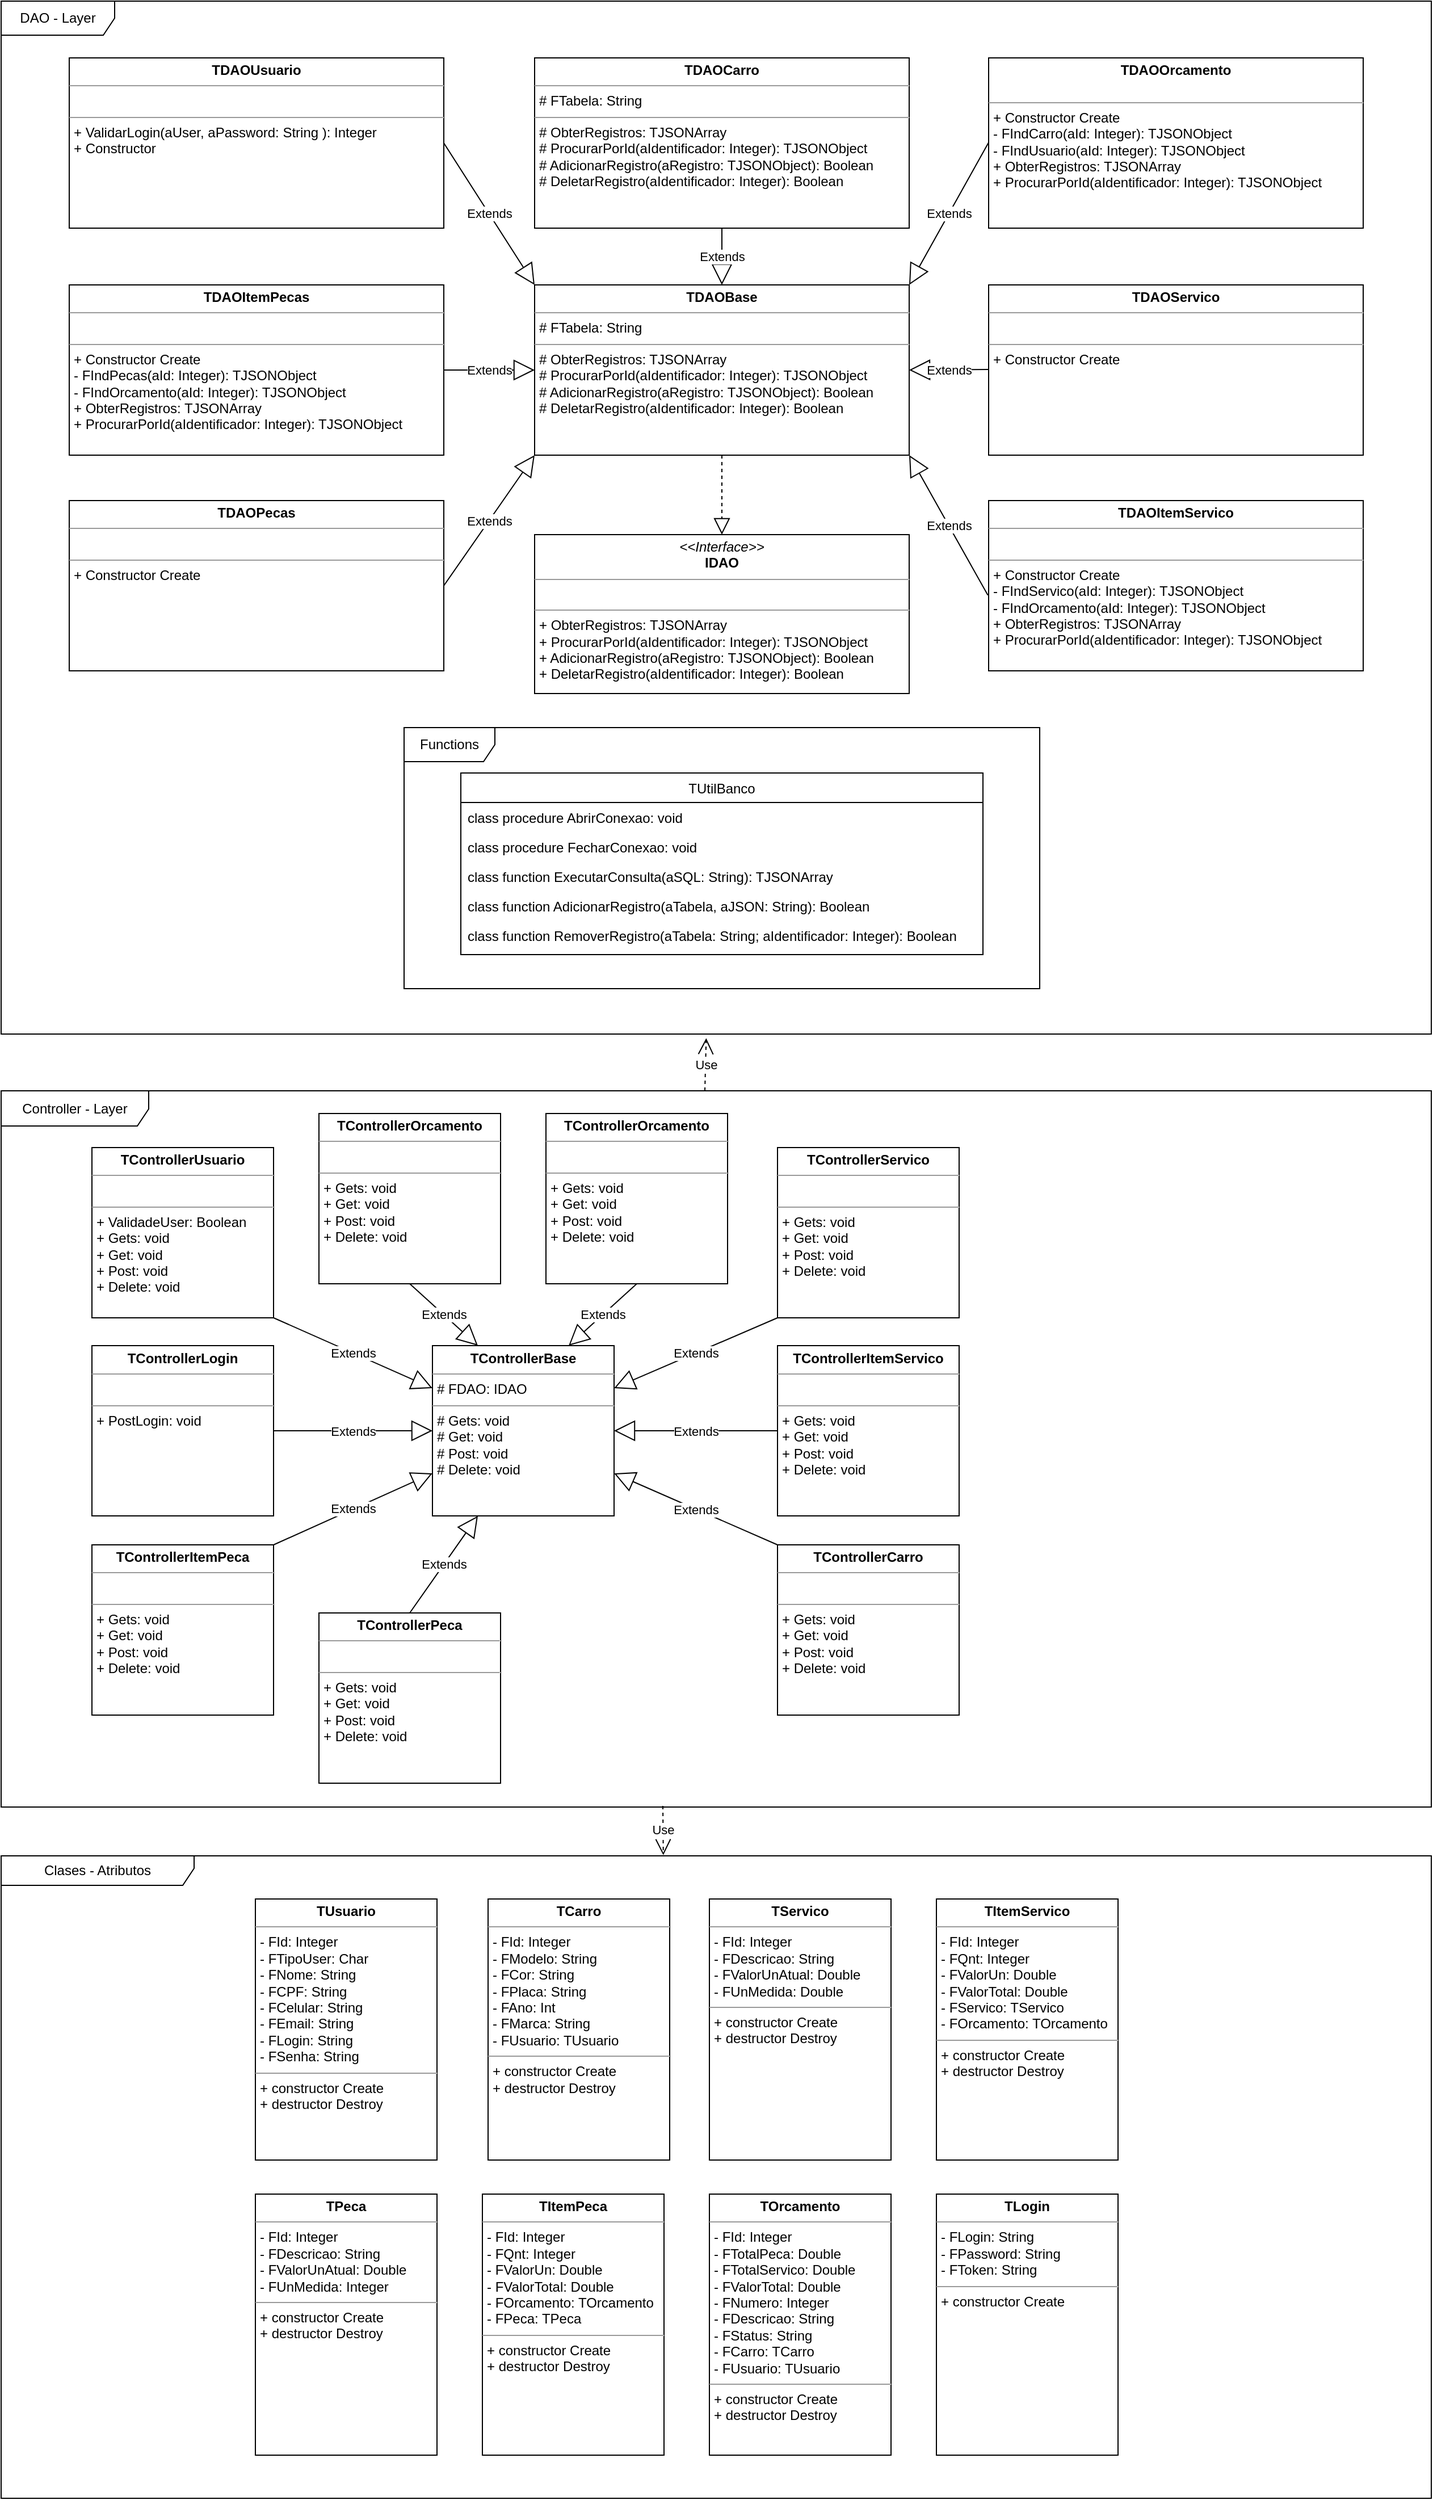 <mxfile version="20.8.23" type="device"><diagram name="Página-1" id="NFNeEsGHt-b9L0Vjn1Av"><mxGraphModel dx="2086" dy="663" grid="1" gridSize="10" guides="1" tooltips="1" connect="1" arrows="1" fold="1" page="1" pageScale="1" pageWidth="827" pageHeight="1169" math="0" shadow="0"><root><mxCell id="0"/><mxCell id="1" parent="0"/><mxCell id="5upnI4f3opndQECTyTIn-3" value="&lt;p style=&quot;margin:0px;margin-top:4px;text-align:center;&quot;&gt;&lt;b&gt;TDAOBase&lt;/b&gt;&lt;/p&gt;&lt;hr size=&quot;1&quot;&gt;&lt;p style=&quot;margin:0px;margin-left:4px;&quot;&gt;# FTabela: String&lt;/p&gt;&lt;hr size=&quot;1&quot;&gt;&lt;p style=&quot;margin:0px;margin-left:4px;&quot;&gt;# ObterRegistros: TJSONArray&lt;/p&gt;&lt;p style=&quot;margin:0px;margin-left:4px;&quot;&gt;# ProcurarPorId(aIdentificador: Integer): TJSONObject&lt;/p&gt;&lt;p style=&quot;margin:0px;margin-left:4px;&quot;&gt;# AdicionarRegistro(aRegistro: TJSONObject): Boolean&lt;/p&gt;&lt;p style=&quot;margin:0px;margin-left:4px;&quot;&gt;# DeletarRegistro(aIdentificador: Integer): Boolean&lt;/p&gt;" style="verticalAlign=top;align=left;overflow=fill;fontSize=12;fontFamily=Helvetica;html=1;" vertex="1" parent="1"><mxGeometry x="280" y="270" width="330" height="150" as="geometry"/></mxCell><mxCell id="5upnI4f3opndQECTyTIn-4" value="&lt;p style=&quot;margin:0px;margin-top:4px;text-align:center;&quot;&gt;&lt;b&gt;TDAOUsuario&lt;/b&gt;&lt;/p&gt;&lt;hr size=&quot;1&quot;&gt;&lt;p style=&quot;margin:0px;margin-left:4px;&quot;&gt;&lt;br&gt;&lt;/p&gt;&lt;hr size=&quot;1&quot;&gt;&lt;p style=&quot;margin:0px;margin-left:4px;&quot;&gt;+ ValidarLogin(aUser, aPassword: String ): Integer&lt;/p&gt;&lt;p style=&quot;margin:0px;margin-left:4px;&quot;&gt;&lt;span style=&quot;background-color: initial;&quot;&gt;+ Constructor&lt;br&gt;&lt;/span&gt;&lt;/p&gt;" style="verticalAlign=top;align=left;overflow=fill;fontSize=12;fontFamily=Helvetica;html=1;" vertex="1" parent="1"><mxGeometry x="-130" y="70" width="330" height="150" as="geometry"/></mxCell><mxCell id="5upnI4f3opndQECTyTIn-5" value="&lt;p style=&quot;margin:0px;margin-top:4px;text-align:center;&quot;&gt;&lt;b&gt;TDAOCarro&lt;/b&gt;&lt;/p&gt;&lt;hr size=&quot;1&quot;&gt;&lt;p style=&quot;margin:0px;margin-left:4px;&quot;&gt;# FTabela: String&lt;/p&gt;&lt;hr size=&quot;1&quot;&gt;&lt;p style=&quot;margin:0px;margin-left:4px;&quot;&gt;# ObterRegistros: TJSONArray&lt;/p&gt;&lt;p style=&quot;margin:0px;margin-left:4px;&quot;&gt;# ProcurarPorId(aIdentificador: Integer): TJSONObject&lt;/p&gt;&lt;p style=&quot;margin:0px;margin-left:4px;&quot;&gt;# AdicionarRegistro(aRegistro: TJSONObject): Boolean&lt;/p&gt;&lt;p style=&quot;margin:0px;margin-left:4px;&quot;&gt;# DeletarRegistro(aIdentificador: Integer): Boolean&lt;/p&gt;" style="verticalAlign=top;align=left;overflow=fill;fontSize=12;fontFamily=Helvetica;html=1;" vertex="1" parent="1"><mxGeometry x="280" y="70" width="330" height="150" as="geometry"/></mxCell><mxCell id="5upnI4f3opndQECTyTIn-6" value="&lt;p style=&quot;margin:0px;margin-top:4px;text-align:center;&quot;&gt;&lt;b&gt;TDAOItemPecas&lt;/b&gt;&lt;/p&gt;&lt;hr size=&quot;1&quot;&gt;&lt;p style=&quot;margin:0px;margin-left:4px;&quot;&gt;&lt;br&gt;&lt;/p&gt;&lt;hr size=&quot;1&quot;&gt;&lt;p style=&quot;margin:0px;margin-left:4px;&quot;&gt;+ Constructor Create&lt;/p&gt;&lt;p style=&quot;margin:0px;margin-left:4px;&quot;&gt;&lt;span style=&quot;background-color: initial;&quot;&gt;- FIndPecas(aId: Integer): TJSONObject&lt;/span&gt;&lt;/p&gt;&lt;p style=&quot;margin:0px;margin-left:4px;&quot;&gt;- FIndOrcamento(aId: Integer): TJSONObject&lt;span style=&quot;background-color: initial;&quot;&gt;&lt;br&gt;&lt;/span&gt;&lt;/p&gt;&lt;p style=&quot;margin:0px;margin-left:4px;&quot;&gt;+ ObterRegistros: TJSONArray&lt;br&gt;+ ProcurarPorId(aIdentificador: Integer): TJSONObject&lt;/p&gt;" style="verticalAlign=top;align=left;overflow=fill;fontSize=12;fontFamily=Helvetica;html=1;" vertex="1" parent="1"><mxGeometry x="-130" y="270" width="330" height="150" as="geometry"/></mxCell><mxCell id="5upnI4f3opndQECTyTIn-7" value="&lt;p style=&quot;margin:0px;margin-top:4px;text-align:center;&quot;&gt;&lt;b&gt;TDAOServico&lt;/b&gt;&lt;/p&gt;&lt;hr size=&quot;1&quot;&gt;&lt;p style=&quot;margin:0px;margin-left:4px;&quot;&gt;&lt;br&gt;&lt;/p&gt;&lt;hr size=&quot;1&quot;&gt;&lt;p style=&quot;margin:0px;margin-left:4px;&quot;&gt;+ Constructor Create&lt;/p&gt;" style="verticalAlign=top;align=left;overflow=fill;fontSize=12;fontFamily=Helvetica;html=1;" vertex="1" parent="1"><mxGeometry x="680" y="270" width="330" height="150" as="geometry"/></mxCell><mxCell id="5upnI4f3opndQECTyTIn-8" value="&lt;p style=&quot;margin:0px;margin-top:4px;text-align:center;&quot;&gt;&lt;b&gt;TDAOPecas&lt;/b&gt;&lt;/p&gt;&lt;hr size=&quot;1&quot;&gt;&lt;p style=&quot;margin:0px;margin-left:4px;&quot;&gt;&lt;br&gt;&lt;/p&gt;&lt;hr size=&quot;1&quot;&gt;&lt;p style=&quot;margin:0px;margin-left:4px;&quot;&gt;+ Constructor Create&lt;/p&gt;" style="verticalAlign=top;align=left;overflow=fill;fontSize=12;fontFamily=Helvetica;html=1;" vertex="1" parent="1"><mxGeometry x="-130" y="460" width="330" height="150" as="geometry"/></mxCell><mxCell id="5upnI4f3opndQECTyTIn-9" value="&lt;p style=&quot;margin:0px;margin-top:4px;text-align:center;&quot;&gt;&lt;b&gt;TDAOItemServico&lt;/b&gt;&lt;/p&gt;&lt;hr size=&quot;1&quot;&gt;&lt;p style=&quot;margin:0px;margin-left:4px;&quot;&gt;&lt;br&gt;&lt;/p&gt;&lt;hr size=&quot;1&quot;&gt;&lt;p style=&quot;border-color: var(--border-color); margin: 0px 0px 0px 4px;&quot;&gt;+ Constructor Create&lt;/p&gt;&lt;p style=&quot;border-color: var(--border-color); margin: 0px 0px 0px 4px;&quot;&gt;- FIndServico(aId: Integer): TJSONObject&lt;/p&gt;&lt;p style=&quot;border-color: var(--border-color); margin: 0px 0px 0px 4px;&quot;&gt;- FIndOrcamento(aId: Integer): TJSONObject&lt;br style=&quot;border-color: var(--border-color);&quot;&gt;+ ObterRegistros: TJSONArray&lt;br style=&quot;border-color: var(--border-color);&quot;&gt;+ ProcurarPorId(aIdentificador: Integer): TJSONObject&lt;/p&gt;" style="verticalAlign=top;align=left;overflow=fill;fontSize=12;fontFamily=Helvetica;html=1;" vertex="1" parent="1"><mxGeometry x="680" y="460" width="330" height="150" as="geometry"/></mxCell><mxCell id="5upnI4f3opndQECTyTIn-10" value="&lt;p style=&quot;margin:0px;margin-top:4px;text-align:center;&quot;&gt;&lt;b&gt;TDAOOrcamento&lt;/b&gt;&lt;/p&gt;&lt;p style=&quot;margin:0px;margin-left:4px;&quot;&gt;&lt;br&gt;&lt;/p&gt;&lt;hr size=&quot;1&quot;&gt;&lt;p style=&quot;border-color: var(--border-color); margin: 0px 0px 0px 4px;&quot;&gt;+ Constructor Create&lt;/p&gt;&lt;p style=&quot;border-color: var(--border-color); margin: 0px 0px 0px 4px;&quot;&gt;- FIndCarro(aId: Integer): TJSONObject&lt;/p&gt;&lt;p style=&quot;border-color: var(--border-color); margin: 0px 0px 0px 4px;&quot;&gt;- FIndUsuario(aId: Integer): TJSONObject&lt;br style=&quot;border-color: var(--border-color);&quot;&gt;+ ObterRegistros: TJSONArray&lt;br style=&quot;border-color: var(--border-color);&quot;&gt;+ ProcurarPorId(aIdentificador: Integer): TJSONObject&lt;br&gt;&lt;/p&gt;" style="verticalAlign=top;align=left;overflow=fill;fontSize=12;fontFamily=Helvetica;html=1;" vertex="1" parent="1"><mxGeometry x="680" y="70" width="330" height="150" as="geometry"/></mxCell><mxCell id="5upnI4f3opndQECTyTIn-14" value="Extends" style="endArrow=block;endSize=16;endFill=0;html=1;rounded=0;entryX=0;entryY=0.5;entryDx=0;entryDy=0;" edge="1" parent="1" source="5upnI4f3opndQECTyTIn-6" target="5upnI4f3opndQECTyTIn-3"><mxGeometry width="160" relative="1" as="geometry"><mxPoint x="170" y="345" as="sourcePoint"/><mxPoint x="330" y="345" as="targetPoint"/></mxGeometry></mxCell><mxCell id="5upnI4f3opndQECTyTIn-15" value="Extends" style="endArrow=block;endSize=16;endFill=0;html=1;rounded=0;entryX=0;entryY=1;entryDx=0;entryDy=0;exitX=1;exitY=0.5;exitDx=0;exitDy=0;" edge="1" parent="1" source="5upnI4f3opndQECTyTIn-8" target="5upnI4f3opndQECTyTIn-3"><mxGeometry width="160" relative="1" as="geometry"><mxPoint x="170" y="534.5" as="sourcePoint"/><mxPoint x="280" y="534.5" as="targetPoint"/></mxGeometry></mxCell><mxCell id="5upnI4f3opndQECTyTIn-16" value="Extends" style="endArrow=block;endSize=16;endFill=0;html=1;rounded=0;entryX=0;entryY=1;entryDx=0;entryDy=0;exitX=-0.002;exitY=0.556;exitDx=0;exitDy=0;exitPerimeter=0;" edge="1" parent="1" source="5upnI4f3opndQECTyTIn-9"><mxGeometry width="160" relative="1" as="geometry"><mxPoint x="500" y="534.5" as="sourcePoint"/><mxPoint x="610" y="420" as="targetPoint"/></mxGeometry></mxCell><mxCell id="5upnI4f3opndQECTyTIn-17" value="Extends" style="endArrow=block;endSize=16;endFill=0;html=1;rounded=0;entryX=1;entryY=0.5;entryDx=0;entryDy=0;" edge="1" parent="1" target="5upnI4f3opndQECTyTIn-3"><mxGeometry width="160" relative="1" as="geometry"><mxPoint x="680" y="344.5" as="sourcePoint"/><mxPoint x="790" y="344.5" as="targetPoint"/></mxGeometry></mxCell><mxCell id="5upnI4f3opndQECTyTIn-18" value="Extends" style="endArrow=block;endSize=16;endFill=0;html=1;rounded=0;entryX=0;entryY=0;entryDx=0;entryDy=0;exitX=1;exitY=0.5;exitDx=0;exitDy=0;" edge="1" parent="1" source="5upnI4f3opndQECTyTIn-4" target="5upnI4f3opndQECTyTIn-3"><mxGeometry width="160" relative="1" as="geometry"><mxPoint x="200" y="145" as="sourcePoint"/><mxPoint x="280" y="30" as="targetPoint"/></mxGeometry></mxCell><mxCell id="5upnI4f3opndQECTyTIn-19" value="Extends" style="endArrow=block;endSize=16;endFill=0;html=1;rounded=0;entryX=1;entryY=0;entryDx=0;entryDy=0;exitX=1;exitY=0.5;exitDx=0;exitDy=0;" edge="1" parent="1" target="5upnI4f3opndQECTyTIn-3"><mxGeometry width="160" relative="1" as="geometry"><mxPoint x="680" y="144.5" as="sourcePoint"/><mxPoint x="760" y="144.5" as="targetPoint"/></mxGeometry></mxCell><mxCell id="5upnI4f3opndQECTyTIn-22" value="Extends" style="endArrow=block;endSize=16;endFill=0;html=1;rounded=0;exitX=0.5;exitY=1;exitDx=0;exitDy=0;" edge="1" parent="1" source="5upnI4f3opndQECTyTIn-5" target="5upnI4f3opndQECTyTIn-3"><mxGeometry width="160" relative="1" as="geometry"><mxPoint x="690" y="354.5" as="sourcePoint"/><mxPoint x="620" y="355" as="targetPoint"/></mxGeometry></mxCell><mxCell id="5upnI4f3opndQECTyTIn-23" value="&lt;p style=&quot;margin:0px;margin-top:4px;text-align:center;&quot;&gt;&lt;i&gt;&amp;lt;&amp;lt;Interface&amp;gt;&amp;gt;&lt;/i&gt;&lt;br&gt;&lt;b&gt;IDAO&lt;/b&gt;&lt;/p&gt;&lt;hr size=&quot;1&quot;&gt;&lt;p style=&quot;margin:0px;margin-left:4px;&quot;&gt;&lt;br&gt;&lt;/p&gt;&lt;hr size=&quot;1&quot;&gt;&lt;p style=&quot;margin:0px;margin-left:4px;&quot;&gt;+ ObterRegistros: TJSONArray&lt;br style=&quot;border-color: var(--border-color);&quot;&gt;+ ProcurarPorId(aIdentificador: Integer): TJSONObject&lt;br&gt;&lt;/p&gt;&lt;p style=&quot;margin:0px;margin-left:4px;&quot;&gt;+ AdicionarRegistro(aRegistro: TJSONObject): Boolean&lt;/p&gt;&lt;p style=&quot;margin:0px;margin-left:4px;&quot;&gt;+ DeletarRegistro(aIdentificador: Integer): Boolean&lt;/p&gt;" style="verticalAlign=top;align=left;overflow=fill;fontSize=12;fontFamily=Helvetica;html=1;" vertex="1" parent="1"><mxGeometry x="280" y="490" width="330" height="140" as="geometry"/></mxCell><mxCell id="5upnI4f3opndQECTyTIn-25" value="" style="endArrow=block;dashed=1;endFill=0;endSize=12;html=1;rounded=0;exitX=0.5;exitY=1;exitDx=0;exitDy=0;" edge="1" parent="1" source="5upnI4f3opndQECTyTIn-3" target="5upnI4f3opndQECTyTIn-23"><mxGeometry width="160" relative="1" as="geometry"><mxPoint x="440" y="420" as="sourcePoint"/><mxPoint x="600" y="420" as="targetPoint"/></mxGeometry></mxCell><mxCell id="5upnI4f3opndQECTyTIn-26" value="DAO - Layer" style="shape=umlFrame;whiteSpace=wrap;html=1;pointerEvents=0;width=100;height=30;" vertex="1" parent="1"><mxGeometry x="-190" y="20" width="1260" height="910" as="geometry"/></mxCell><mxCell id="5upnI4f3opndQECTyTIn-27" value="Functions" style="shape=umlFrame;whiteSpace=wrap;html=1;pointerEvents=0;width=80;height=30;" vertex="1" parent="1"><mxGeometry x="165" y="660" width="560" height="230" as="geometry"/></mxCell><mxCell id="5upnI4f3opndQECTyTIn-28" value="TUtilBanco" style="swimlane;fontStyle=0;childLayout=stackLayout;horizontal=1;startSize=26;fillColor=none;horizontalStack=0;resizeParent=1;resizeParentMax=0;resizeLast=0;collapsible=1;marginBottom=0;" vertex="1" parent="1"><mxGeometry x="215" y="700" width="460" height="160" as="geometry"/></mxCell><mxCell id="5upnI4f3opndQECTyTIn-29" value="class procedure AbrirConexao: void" style="text;strokeColor=none;fillColor=none;align=left;verticalAlign=top;spacingLeft=4;spacingRight=4;overflow=hidden;rotatable=0;points=[[0,0.5],[1,0.5]];portConstraint=eastwest;" vertex="1" parent="5upnI4f3opndQECTyTIn-28"><mxGeometry y="26" width="460" height="26" as="geometry"/></mxCell><mxCell id="5upnI4f3opndQECTyTIn-30" value="class procedure FecharConexao: void" style="text;strokeColor=none;fillColor=none;align=left;verticalAlign=top;spacingLeft=4;spacingRight=4;overflow=hidden;rotatable=0;points=[[0,0.5],[1,0.5]];portConstraint=eastwest;" vertex="1" parent="5upnI4f3opndQECTyTIn-28"><mxGeometry y="52" width="460" height="26" as="geometry"/></mxCell><mxCell id="5upnI4f3opndQECTyTIn-32" value="class function ExecutarConsulta(aSQL: String): TJSONArray" style="text;strokeColor=none;fillColor=none;align=left;verticalAlign=top;spacingLeft=4;spacingRight=4;overflow=hidden;rotatable=0;points=[[0,0.5],[1,0.5]];portConstraint=eastwest;" vertex="1" parent="5upnI4f3opndQECTyTIn-28"><mxGeometry y="78" width="460" height="26" as="geometry"/></mxCell><mxCell id="5upnI4f3opndQECTyTIn-31" value="class function AdicionarRegistro(aTabela, aJSON: String): Boolean" style="text;strokeColor=none;fillColor=none;align=left;verticalAlign=top;spacingLeft=4;spacingRight=4;overflow=hidden;rotatable=0;points=[[0,0.5],[1,0.5]];portConstraint=eastwest;" vertex="1" parent="5upnI4f3opndQECTyTIn-28"><mxGeometry y="104" width="460" height="26" as="geometry"/></mxCell><mxCell id="5upnI4f3opndQECTyTIn-33" value="class function RemoverRegistro(aTabela: String; aIdentificador: Integer): Boolean" style="text;strokeColor=none;fillColor=none;align=left;verticalAlign=top;spacingLeft=4;spacingRight=4;overflow=hidden;rotatable=0;points=[[0,0.5],[1,0.5]];portConstraint=eastwest;" vertex="1" parent="5upnI4f3opndQECTyTIn-28"><mxGeometry y="130" width="460" height="30" as="geometry"/></mxCell><mxCell id="5upnI4f3opndQECTyTIn-34" value="Controller - Layer" style="shape=umlFrame;whiteSpace=wrap;html=1;pointerEvents=0;width=130;height=31;" vertex="1" parent="1"><mxGeometry x="-190" y="980" width="1260" height="631" as="geometry"/></mxCell><mxCell id="5upnI4f3opndQECTyTIn-35" value="&lt;p style=&quot;margin:0px;margin-top:4px;text-align:center;&quot;&gt;&lt;b&gt;TControllerLogin&lt;/b&gt;&lt;/p&gt;&lt;hr size=&quot;1&quot;&gt;&lt;p style=&quot;margin:0px;margin-left:4px;&quot;&gt;&lt;br&gt;&lt;/p&gt;&lt;hr size=&quot;1&quot;&gt;&lt;p style=&quot;margin:0px;margin-left:4px;&quot;&gt;+ PostLogin: void&lt;/p&gt;" style="verticalAlign=top;align=left;overflow=fill;fontSize=12;fontFamily=Helvetica;html=1;" vertex="1" parent="1"><mxGeometry x="-110" y="1204.5" width="160" height="150" as="geometry"/></mxCell><mxCell id="5upnI4f3opndQECTyTIn-36" value="&lt;p style=&quot;margin:0px;margin-top:4px;text-align:center;&quot;&gt;&lt;b&gt;TControllerBase&lt;/b&gt;&lt;/p&gt;&lt;hr size=&quot;1&quot;&gt;&lt;p style=&quot;margin:0px;margin-left:4px;&quot;&gt;# FDAO: IDAO&lt;/p&gt;&lt;hr size=&quot;1&quot;&gt;&lt;p style=&quot;margin:0px;margin-left:4px;&quot;&gt;# Gets: void&lt;/p&gt;&lt;p style=&quot;margin:0px;margin-left:4px;&quot;&gt;# Get: void&lt;/p&gt;&lt;p style=&quot;margin:0px;margin-left:4px;&quot;&gt;# Post: void&lt;/p&gt;&lt;p style=&quot;margin:0px;margin-left:4px;&quot;&gt;# Delete: void&lt;/p&gt;" style="verticalAlign=top;align=left;overflow=fill;fontSize=12;fontFamily=Helvetica;html=1;" vertex="1" parent="1"><mxGeometry x="190" y="1204.5" width="160" height="150" as="geometry"/></mxCell><mxCell id="5upnI4f3opndQECTyTIn-37" value="&lt;p style=&quot;margin:0px;margin-top:4px;text-align:center;&quot;&gt;&lt;b&gt;TControllerUsuario&lt;/b&gt;&lt;/p&gt;&lt;hr size=&quot;1&quot;&gt;&lt;p style=&quot;margin:0px;margin-left:4px;&quot;&gt;&lt;br&gt;&lt;/p&gt;&lt;hr size=&quot;1&quot;&gt;&lt;p style=&quot;margin:0px;margin-left:4px;&quot;&gt;+ ValidadeUser: Boolean&lt;/p&gt;&lt;p style=&quot;margin:0px;margin-left:4px;&quot;&gt;+ Gets: void&lt;/p&gt;&lt;p style=&quot;margin:0px;margin-left:4px;&quot;&gt;+ Get: void&lt;/p&gt;&lt;p style=&quot;margin:0px;margin-left:4px;&quot;&gt;+ Post: void&lt;/p&gt;&lt;p style=&quot;margin:0px;margin-left:4px;&quot;&gt;+ Delete: void&lt;/p&gt;" style="verticalAlign=top;align=left;overflow=fill;fontSize=12;fontFamily=Helvetica;html=1;" vertex="1" parent="1"><mxGeometry x="-110" y="1030" width="160" height="150" as="geometry"/></mxCell><mxCell id="5upnI4f3opndQECTyTIn-38" value="&lt;p style=&quot;margin:0px;margin-top:4px;text-align:center;&quot;&gt;&lt;b&gt;TControllerOrcamento&lt;/b&gt;&lt;/p&gt;&lt;hr size=&quot;1&quot;&gt;&lt;p style=&quot;margin:0px;margin-left:4px;&quot;&gt;&lt;br&gt;&lt;/p&gt;&lt;hr size=&quot;1&quot;&gt;&lt;p style=&quot;margin:0px;margin-left:4px;&quot;&gt;+ Gets: void&lt;/p&gt;&lt;p style=&quot;margin:0px;margin-left:4px;&quot;&gt;+ Get: void&lt;/p&gt;&lt;p style=&quot;margin:0px;margin-left:4px;&quot;&gt;+ Post: void&lt;/p&gt;&lt;p style=&quot;margin:0px;margin-left:4px;&quot;&gt;+ Delete: void&lt;/p&gt;" style="verticalAlign=top;align=left;overflow=fill;fontSize=12;fontFamily=Helvetica;html=1;" vertex="1" parent="1"><mxGeometry x="290" y="1000" width="160" height="150" as="geometry"/></mxCell><mxCell id="5upnI4f3opndQECTyTIn-39" value="&lt;p style=&quot;margin:0px;margin-top:4px;text-align:center;&quot;&gt;&lt;b&gt;TControllerServico&lt;/b&gt;&lt;/p&gt;&lt;hr size=&quot;1&quot;&gt;&lt;p style=&quot;margin:0px;margin-left:4px;&quot;&gt;&lt;br&gt;&lt;/p&gt;&lt;hr size=&quot;1&quot;&gt;&lt;p style=&quot;margin:0px;margin-left:4px;&quot;&gt;+ Gets: void&lt;/p&gt;&lt;p style=&quot;margin:0px;margin-left:4px;&quot;&gt;+ Get: void&lt;/p&gt;&lt;p style=&quot;margin:0px;margin-left:4px;&quot;&gt;+ Post: void&lt;/p&gt;&lt;p style=&quot;margin:0px;margin-left:4px;&quot;&gt;+ Delete: void&lt;/p&gt;" style="verticalAlign=top;align=left;overflow=fill;fontSize=12;fontFamily=Helvetica;html=1;" vertex="1" parent="1"><mxGeometry x="494" y="1030" width="160" height="150" as="geometry"/></mxCell><mxCell id="5upnI4f3opndQECTyTIn-40" value="&lt;p style=&quot;margin:0px;margin-top:4px;text-align:center;&quot;&gt;&lt;b&gt;TControllerItemPeca&lt;/b&gt;&lt;/p&gt;&lt;hr size=&quot;1&quot;&gt;&lt;p style=&quot;margin:0px;margin-left:4px;&quot;&gt;&lt;br&gt;&lt;/p&gt;&lt;hr size=&quot;1&quot;&gt;&lt;p style=&quot;margin:0px;margin-left:4px;&quot;&gt;+ Gets: void&lt;/p&gt;&lt;p style=&quot;margin:0px;margin-left:4px;&quot;&gt;+ Get: void&lt;/p&gt;&lt;p style=&quot;margin:0px;margin-left:4px;&quot;&gt;+ Post: void&lt;/p&gt;&lt;p style=&quot;margin:0px;margin-left:4px;&quot;&gt;+ Delete: void&lt;/p&gt;" style="verticalAlign=top;align=left;overflow=fill;fontSize=12;fontFamily=Helvetica;html=1;" vertex="1" parent="1"><mxGeometry x="-110" y="1380" width="160" height="150" as="geometry"/></mxCell><mxCell id="5upnI4f3opndQECTyTIn-41" value="&lt;p style=&quot;margin:0px;margin-top:4px;text-align:center;&quot;&gt;&lt;b&gt;TControllerPeca&lt;/b&gt;&lt;/p&gt;&lt;hr size=&quot;1&quot;&gt;&lt;p style=&quot;margin:0px;margin-left:4px;&quot;&gt;&lt;br&gt;&lt;/p&gt;&lt;hr size=&quot;1&quot;&gt;&lt;p style=&quot;margin:0px;margin-left:4px;&quot;&gt;+ Gets: void&lt;/p&gt;&lt;p style=&quot;margin:0px;margin-left:4px;&quot;&gt;+ Get: void&lt;/p&gt;&lt;p style=&quot;margin:0px;margin-left:4px;&quot;&gt;+ Post: void&lt;/p&gt;&lt;p style=&quot;margin:0px;margin-left:4px;&quot;&gt;+ Delete: void&lt;/p&gt;" style="verticalAlign=top;align=left;overflow=fill;fontSize=12;fontFamily=Helvetica;html=1;" vertex="1" parent="1"><mxGeometry x="90" y="1440" width="160" height="150" as="geometry"/></mxCell><mxCell id="5upnI4f3opndQECTyTIn-42" value="&lt;p style=&quot;margin:0px;margin-top:4px;text-align:center;&quot;&gt;&lt;b&gt;TControllerItemServico&lt;/b&gt;&lt;/p&gt;&lt;hr size=&quot;1&quot;&gt;&lt;p style=&quot;margin:0px;margin-left:4px;&quot;&gt;&lt;br&gt;&lt;/p&gt;&lt;hr size=&quot;1&quot;&gt;&lt;p style=&quot;margin:0px;margin-left:4px;&quot;&gt;+ Gets: void&lt;/p&gt;&lt;p style=&quot;margin:0px;margin-left:4px;&quot;&gt;+ Get: void&lt;/p&gt;&lt;p style=&quot;margin:0px;margin-left:4px;&quot;&gt;+ Post: void&lt;/p&gt;&lt;p style=&quot;margin:0px;margin-left:4px;&quot;&gt;+ Delete: void&lt;/p&gt;" style="verticalAlign=top;align=left;overflow=fill;fontSize=12;fontFamily=Helvetica;html=1;" vertex="1" parent="1"><mxGeometry x="494" y="1204.5" width="160" height="150" as="geometry"/></mxCell><mxCell id="5upnI4f3opndQECTyTIn-43" value="&lt;p style=&quot;margin:0px;margin-top:4px;text-align:center;&quot;&gt;&lt;b&gt;TControllerOrcamento&lt;/b&gt;&lt;/p&gt;&lt;hr size=&quot;1&quot;&gt;&lt;p style=&quot;margin:0px;margin-left:4px;&quot;&gt;&lt;br&gt;&lt;/p&gt;&lt;hr size=&quot;1&quot;&gt;&lt;p style=&quot;margin:0px;margin-left:4px;&quot;&gt;+ Gets: void&lt;/p&gt;&lt;p style=&quot;margin:0px;margin-left:4px;&quot;&gt;+ Get: void&lt;/p&gt;&lt;p style=&quot;margin:0px;margin-left:4px;&quot;&gt;+ Post: void&lt;/p&gt;&lt;p style=&quot;margin:0px;margin-left:4px;&quot;&gt;+ Delete: void&lt;/p&gt;" style="verticalAlign=top;align=left;overflow=fill;fontSize=12;fontFamily=Helvetica;html=1;" vertex="1" parent="1"><mxGeometry x="90" y="1000" width="160" height="150" as="geometry"/></mxCell><mxCell id="5upnI4f3opndQECTyTIn-44" value="&lt;p style=&quot;margin:0px;margin-top:4px;text-align:center;&quot;&gt;&lt;b&gt;TControllerCarro&lt;/b&gt;&lt;/p&gt;&lt;hr size=&quot;1&quot;&gt;&lt;p style=&quot;margin:0px;margin-left:4px;&quot;&gt;&lt;br&gt;&lt;/p&gt;&lt;hr size=&quot;1&quot;&gt;&lt;p style=&quot;margin:0px;margin-left:4px;&quot;&gt;+ Gets: void&lt;/p&gt;&lt;p style=&quot;margin:0px;margin-left:4px;&quot;&gt;+ Get: void&lt;/p&gt;&lt;p style=&quot;margin:0px;margin-left:4px;&quot;&gt;+ Post: void&lt;/p&gt;&lt;p style=&quot;margin:0px;margin-left:4px;&quot;&gt;+ Delete: void&lt;/p&gt;" style="verticalAlign=top;align=left;overflow=fill;fontSize=12;fontFamily=Helvetica;html=1;" vertex="1" parent="1"><mxGeometry x="494" y="1380" width="160" height="150" as="geometry"/></mxCell><mxCell id="5upnI4f3opndQECTyTIn-45" value="Extends" style="endArrow=block;endSize=16;endFill=0;html=1;rounded=0;entryX=0;entryY=0.75;entryDx=0;entryDy=0;exitX=1;exitY=0;exitDx=0;exitDy=0;" edge="1" parent="1" source="5upnI4f3opndQECTyTIn-40" target="5upnI4f3opndQECTyTIn-36"><mxGeometry width="160" relative="1" as="geometry"><mxPoint x="50" y="1455" as="sourcePoint"/><mxPoint x="210" y="1455" as="targetPoint"/></mxGeometry></mxCell><mxCell id="5upnI4f3opndQECTyTIn-46" value="Extends" style="endArrow=block;endSize=16;endFill=0;html=1;rounded=0;entryX=0;entryY=0.25;entryDx=0;entryDy=0;" edge="1" parent="1" target="5upnI4f3opndQECTyTIn-36"><mxGeometry width="160" relative="1" as="geometry"><mxPoint x="50" y="1180" as="sourcePoint"/><mxPoint x="190" y="1092" as="targetPoint"/></mxGeometry></mxCell><mxCell id="5upnI4f3opndQECTyTIn-47" value="Extends" style="endArrow=block;endSize=16;endFill=0;html=1;rounded=0;entryX=0;entryY=0.5;entryDx=0;entryDy=0;exitX=1;exitY=0.5;exitDx=0;exitDy=0;" edge="1" parent="1" source="5upnI4f3opndQECTyTIn-35" target="5upnI4f3opndQECTyTIn-36"><mxGeometry width="160" relative="1" as="geometry"><mxPoint x="50" y="1278" as="sourcePoint"/><mxPoint x="190" y="1190" as="targetPoint"/></mxGeometry></mxCell><mxCell id="5upnI4f3opndQECTyTIn-49" value="Extends" style="endArrow=block;endSize=16;endFill=0;html=1;rounded=0;entryX=0.25;entryY=0;entryDx=0;entryDy=0;exitX=0.5;exitY=1;exitDx=0;exitDy=0;" edge="1" parent="1" source="5upnI4f3opndQECTyTIn-43" target="5upnI4f3opndQECTyTIn-36"><mxGeometry width="160" relative="1" as="geometry"><mxPoint x="190" y="1180" as="sourcePoint"/><mxPoint x="330" y="1092" as="targetPoint"/></mxGeometry></mxCell><mxCell id="5upnI4f3opndQECTyTIn-50" value="Extends" style="endArrow=block;endSize=16;endFill=0;html=1;rounded=0;entryX=0.75;entryY=0;entryDx=0;entryDy=0;exitX=0.5;exitY=1;exitDx=0;exitDy=0;" edge="1" parent="1" source="5upnI4f3opndQECTyTIn-38" target="5upnI4f3opndQECTyTIn-36"><mxGeometry width="160" relative="1" as="geometry"><mxPoint x="90" y="1445" as="sourcePoint"/><mxPoint x="230" y="1357" as="targetPoint"/></mxGeometry></mxCell><mxCell id="5upnI4f3opndQECTyTIn-51" value="Extends" style="endArrow=block;endSize=16;endFill=0;html=1;rounded=0;entryX=0.25;entryY=1;entryDx=0;entryDy=0;exitX=0.5;exitY=0;exitDx=0;exitDy=0;" edge="1" parent="1" source="5upnI4f3opndQECTyTIn-41" target="5upnI4f3opndQECTyTIn-36"><mxGeometry width="160" relative="1" as="geometry"><mxPoint x="100" y="1455" as="sourcePoint"/><mxPoint x="240" y="1367" as="targetPoint"/></mxGeometry></mxCell><mxCell id="5upnI4f3opndQECTyTIn-52" value="Extends" style="endArrow=block;endSize=16;endFill=0;html=1;rounded=0;entryX=1;entryY=0.75;entryDx=0;entryDy=0;exitX=0;exitY=0;exitDx=0;exitDy=0;" edge="1" parent="1" source="5upnI4f3opndQECTyTIn-44" target="5upnI4f3opndQECTyTIn-36"><mxGeometry width="160" relative="1" as="geometry"><mxPoint x="350" y="1378" as="sourcePoint"/><mxPoint x="490" y="1290" as="targetPoint"/></mxGeometry></mxCell><mxCell id="5upnI4f3opndQECTyTIn-53" value="Extends" style="endArrow=block;endSize=16;endFill=0;html=1;rounded=0;entryX=1;entryY=0.25;entryDx=0;entryDy=0;exitX=0;exitY=1;exitDx=0;exitDy=0;" edge="1" parent="1" source="5upnI4f3opndQECTyTIn-39" target="5upnI4f3opndQECTyTIn-36"><mxGeometry width="160" relative="1" as="geometry"><mxPoint x="375" y="1278" as="sourcePoint"/><mxPoint x="515" y="1190" as="targetPoint"/></mxGeometry></mxCell><mxCell id="5upnI4f3opndQECTyTIn-54" value="Extends" style="endArrow=block;endSize=16;endFill=0;html=1;rounded=0;entryX=1;entryY=0.5;entryDx=0;entryDy=0;exitX=0;exitY=0.5;exitDx=0;exitDy=0;" edge="1" parent="1" source="5upnI4f3opndQECTyTIn-42" target="5upnI4f3opndQECTyTIn-36"><mxGeometry width="160" relative="1" as="geometry"><mxPoint x="130" y="1485" as="sourcePoint"/><mxPoint x="270" y="1397" as="targetPoint"/></mxGeometry></mxCell><mxCell id="5upnI4f3opndQECTyTIn-55" value="Use" style="endArrow=open;endSize=12;dashed=1;html=1;rounded=0;entryX=0.493;entryY=1.004;entryDx=0;entryDy=0;entryPerimeter=0;" edge="1" parent="1" target="5upnI4f3opndQECTyTIn-26"><mxGeometry width="160" relative="1" as="geometry"><mxPoint x="430" y="980" as="sourcePoint"/><mxPoint x="590" y="980" as="targetPoint"/></mxGeometry></mxCell><mxCell id="5upnI4f3opndQECTyTIn-56" value="Clases - Atributos" style="shape=umlFrame;whiteSpace=wrap;html=1;pointerEvents=0;width=170;height=26;" vertex="1" parent="1"><mxGeometry x="-190" y="1654" width="1260" height="566" as="geometry"/></mxCell><mxCell id="5upnI4f3opndQECTyTIn-58" value="&lt;p style=&quot;margin:0px;margin-top:4px;text-align:center;&quot;&gt;&lt;b&gt;TCarro&lt;/b&gt;&lt;/p&gt;&lt;hr size=&quot;1&quot;&gt;&lt;p style=&quot;border-color: var(--border-color); margin: 0px 0px 0px 4px;&quot;&gt;- FId: Integer&lt;/p&gt;&lt;p style=&quot;border-color: var(--border-color); margin: 0px 0px 0px 4px;&quot;&gt;- FModelo: String&lt;/p&gt;&lt;p style=&quot;border-color: var(--border-color); margin: 0px 0px 0px 4px;&quot;&gt;- FCor: String&lt;/p&gt;&lt;p style=&quot;border-color: var(--border-color); margin: 0px 0px 0px 4px;&quot;&gt;- FPlaca: String&lt;/p&gt;&lt;p style=&quot;border-color: var(--border-color); margin: 0px 0px 0px 4px;&quot;&gt;- FAno: Int&lt;/p&gt;&lt;p style=&quot;border-color: var(--border-color); margin: 0px 0px 0px 4px;&quot;&gt;- FMarca: String&lt;/p&gt;&lt;p style=&quot;border-color: var(--border-color); margin: 0px 0px 0px 4px;&quot;&gt;- FUsuario: TUsuario&lt;/p&gt;&lt;hr size=&quot;1&quot;&gt;&lt;p style=&quot;margin:0px;margin-left:4px;&quot;&gt;+ constructor Create&lt;/p&gt;&lt;p style=&quot;margin:0px;margin-left:4px;&quot;&gt;+ destructor Destroy&lt;/p&gt;" style="verticalAlign=top;align=left;overflow=fill;fontSize=12;fontFamily=Helvetica;html=1;" vertex="1" parent="1"><mxGeometry x="239" y="1692" width="160" height="230" as="geometry"/></mxCell><mxCell id="5upnI4f3opndQECTyTIn-59" value="&lt;p style=&quot;margin:0px;margin-top:4px;text-align:center;&quot;&gt;&lt;b&gt;TServico&lt;/b&gt;&lt;/p&gt;&lt;hr size=&quot;1&quot;&gt;&lt;p style=&quot;border-color: var(--border-color); margin: 0px 0px 0px 4px;&quot;&gt;- FId: Integer&lt;/p&gt;&lt;p style=&quot;border-color: var(--border-color); margin: 0px 0px 0px 4px;&quot;&gt;- FDescricao: String&lt;/p&gt;&lt;p style=&quot;border-color: var(--border-color); margin: 0px 0px 0px 4px;&quot;&gt;- FValorUnAtual: Double&lt;/p&gt;&lt;p style=&quot;border-color: var(--border-color); margin: 0px 0px 0px 4px;&quot;&gt;- FUnMedida: Double&lt;/p&gt;&lt;hr size=&quot;1&quot;&gt;&lt;p style=&quot;border-color: var(--border-color); margin: 0px 0px 0px 4px;&quot;&gt;+ constructor Create&lt;/p&gt;&lt;p style=&quot;border-color: var(--border-color); margin: 0px 0px 0px 4px;&quot;&gt;+ destructor Destroy&lt;/p&gt;" style="verticalAlign=top;align=left;overflow=fill;fontSize=12;fontFamily=Helvetica;html=1;" vertex="1" parent="1"><mxGeometry x="434" y="1692" width="160" height="230" as="geometry"/></mxCell><mxCell id="5upnI4f3opndQECTyTIn-60" value="&lt;p style=&quot;margin:0px;margin-top:4px;text-align:center;&quot;&gt;&lt;b&gt;TItemServico&lt;/b&gt;&lt;/p&gt;&lt;hr size=&quot;1&quot;&gt;&lt;p style=&quot;border-color: var(--border-color); margin: 0px 0px 0px 4px;&quot;&gt;- FId: Integer&lt;/p&gt;&lt;p style=&quot;border-color: var(--border-color); margin: 0px 0px 0px 4px;&quot;&gt;- FQnt: Integer&lt;/p&gt;&lt;p style=&quot;border-color: var(--border-color); margin: 0px 0px 0px 4px;&quot;&gt;- FValorUn: Double&lt;/p&gt;&lt;p style=&quot;border-color: var(--border-color); margin: 0px 0px 0px 4px;&quot;&gt;- FValorTotal: Double&lt;/p&gt;&lt;p style=&quot;border-color: var(--border-color); margin: 0px 0px 0px 4px;&quot;&gt;- FServico: TServico&lt;/p&gt;&lt;p style=&quot;border-color: var(--border-color); margin: 0px 0px 0px 4px;&quot;&gt;- FOrcamento: TOrcamento&lt;/p&gt;&lt;hr size=&quot;1&quot;&gt;&lt;p style=&quot;border-color: var(--border-color); margin: 0px 0px 0px 4px;&quot;&gt;+ constructor Create&lt;/p&gt;&lt;p style=&quot;border-color: var(--border-color); margin: 0px 0px 0px 4px;&quot;&gt;+ destructor Destroy&lt;/p&gt;" style="verticalAlign=top;align=left;overflow=fill;fontSize=12;fontFamily=Helvetica;html=1;" vertex="1" parent="1"><mxGeometry x="634" y="1692" width="160" height="230" as="geometry"/></mxCell><mxCell id="5upnI4f3opndQECTyTIn-61" value="&lt;p style=&quot;margin:0px;margin-top:4px;text-align:center;&quot;&gt;&lt;b&gt;TPeca&lt;/b&gt;&lt;/p&gt;&lt;hr size=&quot;1&quot;&gt;&lt;p style=&quot;border-color: var(--border-color); margin: 0px 0px 0px 4px;&quot;&gt;- FId: Integer&lt;/p&gt;&lt;p style=&quot;border-color: var(--border-color); margin: 0px 0px 0px 4px;&quot;&gt;- FDescricao: String&lt;/p&gt;&lt;p style=&quot;border-color: var(--border-color); margin: 0px 0px 0px 4px;&quot;&gt;- FValorUnAtual: Double&lt;/p&gt;&lt;p style=&quot;border-color: var(--border-color); margin: 0px 0px 0px 4px;&quot;&gt;- FUnMedida: Integer&lt;/p&gt;&lt;hr size=&quot;1&quot;&gt;&lt;p style=&quot;border-color: var(--border-color); margin: 0px 0px 0px 4px;&quot;&gt;+ constructor Create&lt;/p&gt;&lt;p style=&quot;border-color: var(--border-color); margin: 0px 0px 0px 4px;&quot;&gt;+ destructor Destroy&lt;/p&gt;" style="verticalAlign=top;align=left;overflow=fill;fontSize=12;fontFamily=Helvetica;html=1;" vertex="1" parent="1"><mxGeometry x="34" y="1952" width="160" height="230" as="geometry"/></mxCell><mxCell id="5upnI4f3opndQECTyTIn-62" value="&lt;p style=&quot;margin:0px;margin-top:4px;text-align:center;&quot;&gt;&lt;b&gt;TItemPeca&lt;/b&gt;&lt;/p&gt;&lt;hr size=&quot;1&quot;&gt;&lt;p style=&quot;border-color: var(--border-color); margin: 0px 0px 0px 4px;&quot;&gt;- FId: Integer&lt;/p&gt;&lt;p style=&quot;border-color: var(--border-color); margin: 0px 0px 0px 4px;&quot;&gt;- FQnt: Integer&lt;/p&gt;&lt;p style=&quot;border-color: var(--border-color); margin: 0px 0px 0px 4px;&quot;&gt;- FValorUn: Double&lt;/p&gt;&lt;p style=&quot;border-color: var(--border-color); margin: 0px 0px 0px 4px;&quot;&gt;- FValorTotal: Double&lt;/p&gt;&lt;p style=&quot;border-color: var(--border-color); margin: 0px 0px 0px 4px;&quot;&gt;- FOrcamento: TOrcamento&lt;/p&gt;&lt;p style=&quot;border-color: var(--border-color); margin: 0px 0px 0px 4px;&quot;&gt;- FPeca: TPeca&lt;/p&gt;&lt;hr size=&quot;1&quot;&gt;&lt;p style=&quot;border-color: var(--border-color); margin: 0px 0px 0px 4px;&quot;&gt;+ constructor Create&lt;/p&gt;&lt;p style=&quot;border-color: var(--border-color); margin: 0px 0px 0px 4px;&quot;&gt;+ destructor Destroy&lt;/p&gt;" style="verticalAlign=top;align=left;overflow=fill;fontSize=12;fontFamily=Helvetica;html=1;" vertex="1" parent="1"><mxGeometry x="234" y="1952" width="160" height="230" as="geometry"/></mxCell><mxCell id="5upnI4f3opndQECTyTIn-64" value="&lt;p style=&quot;margin:0px;margin-top:4px;text-align:center;&quot;&gt;&lt;b&gt;TUsuario&lt;/b&gt;&lt;/p&gt;&lt;hr size=&quot;1&quot;&gt;&lt;p style=&quot;border-color: var(--border-color); margin: 0px 0px 0px 4px;&quot;&gt;- FId: Integer&lt;/p&gt;&lt;p style=&quot;border-color: var(--border-color); margin: 0px 0px 0px 4px;&quot;&gt;- FTipoUser: Char&lt;/p&gt;&lt;p style=&quot;border-color: var(--border-color); margin: 0px 0px 0px 4px;&quot;&gt;- FNome: String&lt;/p&gt;&lt;p style=&quot;border-color: var(--border-color); margin: 0px 0px 0px 4px;&quot;&gt;- FCPF: String&lt;/p&gt;&lt;p style=&quot;border-color: var(--border-color); margin: 0px 0px 0px 4px;&quot;&gt;- FCelular: String&lt;/p&gt;&lt;p style=&quot;border-color: var(--border-color); margin: 0px 0px 0px 4px;&quot;&gt;- FEmail: String&lt;/p&gt;&lt;p style=&quot;border-color: var(--border-color); margin: 0px 0px 0px 4px;&quot;&gt;- FLogin: String&lt;/p&gt;&lt;p style=&quot;border-color: var(--border-color); margin: 0px 0px 0px 4px;&quot;&gt;- FSenha: String&lt;/p&gt;&lt;hr size=&quot;1&quot;&gt;&lt;p style=&quot;margin:0px;margin-left:4px;&quot;&gt;+ constructor Create&lt;/p&gt;&lt;p style=&quot;margin:0px;margin-left:4px;&quot;&gt;+ destructor Destroy&lt;/p&gt;" style="verticalAlign=top;align=left;overflow=fill;fontSize=12;fontFamily=Helvetica;html=1;" vertex="1" parent="1"><mxGeometry x="34" y="1692" width="160" height="230" as="geometry"/></mxCell><mxCell id="5upnI4f3opndQECTyTIn-65" value="&lt;p style=&quot;margin:0px;margin-top:4px;text-align:center;&quot;&gt;&lt;b&gt;TOrcamento&lt;/b&gt;&lt;/p&gt;&lt;hr size=&quot;1&quot;&gt;&lt;p style=&quot;border-color: var(--border-color); margin: 0px 0px 0px 4px;&quot;&gt;- FId: Integer&lt;/p&gt;&lt;p style=&quot;border-color: var(--border-color); margin: 0px 0px 0px 4px;&quot;&gt;- FTotalPeca: Double&lt;/p&gt;&lt;p style=&quot;border-color: var(--border-color); margin: 0px 0px 0px 4px;&quot;&gt;- FTotalServico: Double&lt;/p&gt;&lt;p style=&quot;border-color: var(--border-color); margin: 0px 0px 0px 4px;&quot;&gt;- FValorTotal: Double&lt;/p&gt;&lt;p style=&quot;border-color: var(--border-color); margin: 0px 0px 0px 4px;&quot;&gt;- FNumero: Integer&lt;/p&gt;&lt;p style=&quot;border-color: var(--border-color); margin: 0px 0px 0px 4px;&quot;&gt;- FDescricao: String&lt;/p&gt;&lt;p style=&quot;border-color: var(--border-color); margin: 0px 0px 0px 4px;&quot;&gt;- FStatus: String&lt;/p&gt;&lt;p style=&quot;border-color: var(--border-color); margin: 0px 0px 0px 4px;&quot;&gt;- FCarro: TCarro&lt;/p&gt;&lt;p style=&quot;border-color: var(--border-color); margin: 0px 0px 0px 4px;&quot;&gt;- FUsuario: TUsuario&lt;/p&gt;&lt;hr size=&quot;1&quot;&gt;&lt;p style=&quot;border-color: var(--border-color); margin: 0px 0px 0px 4px;&quot;&gt;+ constructor Create&lt;/p&gt;&lt;p style=&quot;border-color: var(--border-color); margin: 0px 0px 0px 4px;&quot;&gt;+ destructor Destroy&lt;/p&gt;" style="verticalAlign=top;align=left;overflow=fill;fontSize=12;fontFamily=Helvetica;html=1;" vertex="1" parent="1"><mxGeometry x="434" y="1952" width="160" height="230" as="geometry"/></mxCell><mxCell id="5upnI4f3opndQECTyTIn-66" value="&lt;p style=&quot;margin:0px;margin-top:4px;text-align:center;&quot;&gt;&lt;b&gt;TLogin&lt;/b&gt;&lt;/p&gt;&lt;hr size=&quot;1&quot;&gt;&lt;p style=&quot;border-color: var(--border-color); margin: 0px 0px 0px 4px;&quot;&gt;- FLogin: String&lt;/p&gt;&lt;p style=&quot;border-color: var(--border-color); margin: 0px 0px 0px 4px;&quot;&gt;- FPassword: String&lt;/p&gt;&lt;p style=&quot;border-color: var(--border-color); margin: 0px 0px 0px 4px;&quot;&gt;- FToken: String&lt;/p&gt;&lt;hr size=&quot;1&quot;&gt;&lt;p style=&quot;border-color: var(--border-color); margin: 0px 0px 0px 4px;&quot;&gt;+ constructor Create&lt;/p&gt;" style="verticalAlign=top;align=left;overflow=fill;fontSize=12;fontFamily=Helvetica;html=1;" vertex="1" parent="1"><mxGeometry x="634" y="1952" width="160" height="230" as="geometry"/></mxCell><mxCell id="5upnI4f3opndQECTyTIn-67" value="Use" style="endArrow=open;endSize=12;dashed=1;html=1;rounded=0;entryX=0.463;entryY=-0.001;entryDx=0;entryDy=0;entryPerimeter=0;" edge="1" parent="1" target="5upnI4f3opndQECTyTIn-56"><mxGeometry width="160" relative="1" as="geometry"><mxPoint x="393" y="1610" as="sourcePoint"/><mxPoint x="395" y="1560" as="targetPoint"/></mxGeometry></mxCell></root></mxGraphModel></diagram></mxfile>